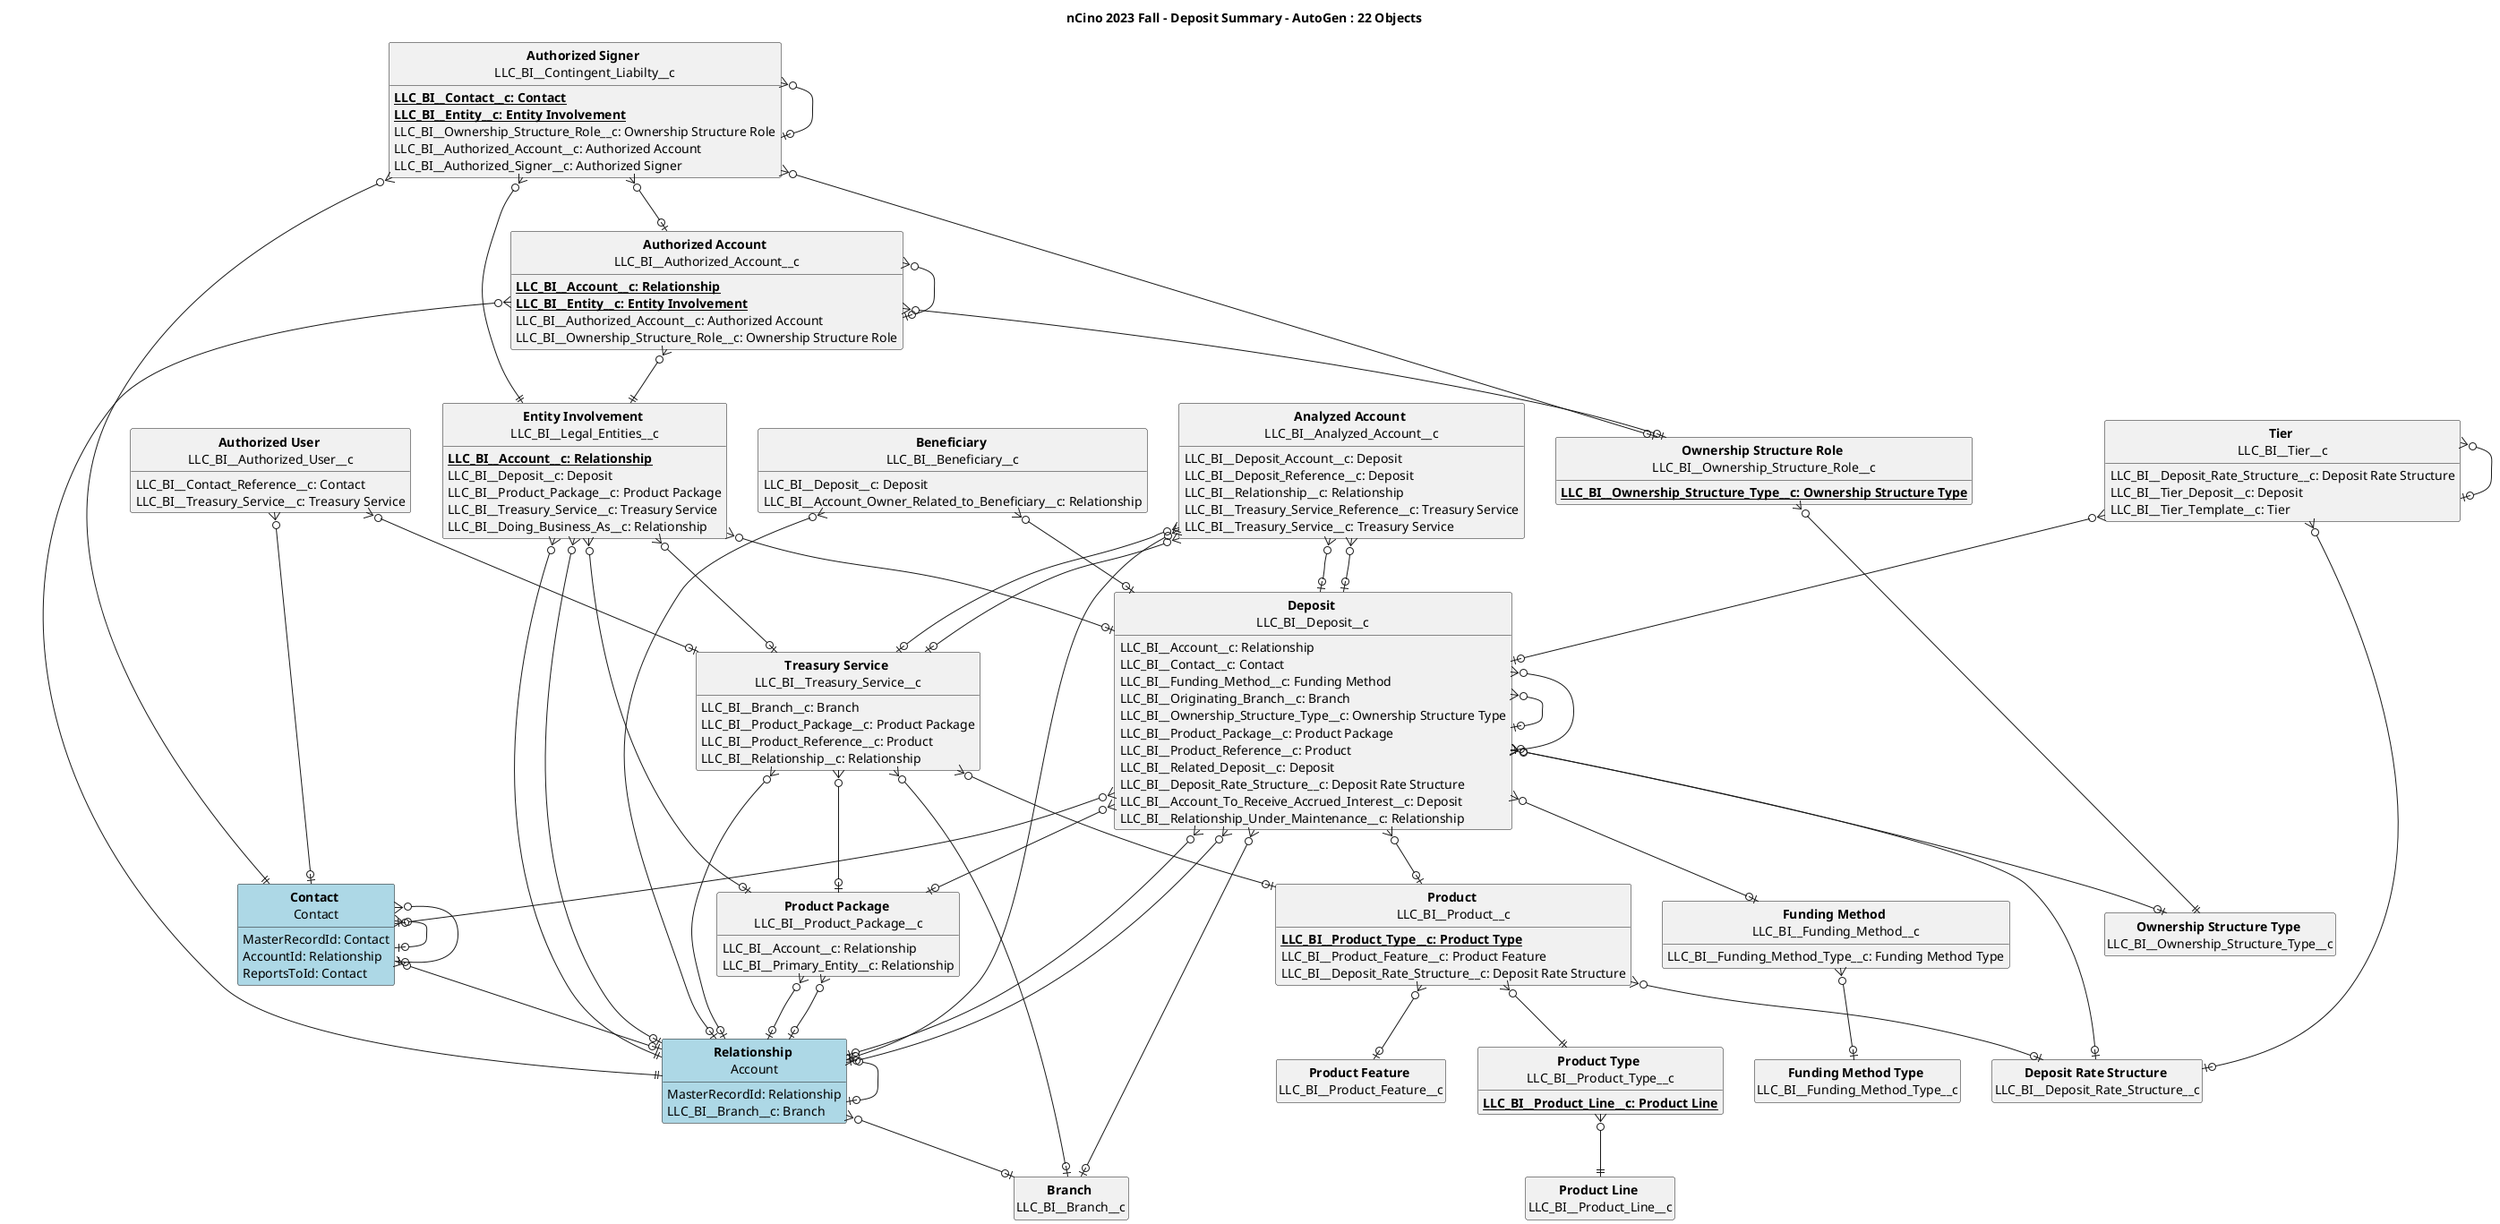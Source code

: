 @startuml
'https://plantuml.com/class-diagram

title nCino 2023 Fall - Deposit Summary - AutoGen : 22 Objects

'skinparam classBorderThickness 0

hide circle
hide empty methods
hide empty fields


entity ProductLine as "<b>Product Line</b> \nLLC_BI__Product_Line__c"  {
}
entity ProductType as "<b>Product Type</b> \nLLC_BI__Product_Type__c"  {
<u><b>LLC_BI__Product_Line__c: Product Line</b></u>
}
entity Product as "<b>Product</b> \nLLC_BI__Product__c"  {
<u><b>LLC_BI__Product_Type__c: Product Type</b></u>
LLC_BI__Product_Feature__c: Product Feature
LLC_BI__Deposit_Rate_Structure__c: Deposit Rate Structure
}
entity ProductFeature as "<b>Product Feature</b> \nLLC_BI__Product_Feature__c"  {
}
entity DepositRateStructure as "<b>Deposit Rate Structure</b> \nLLC_BI__Deposit_Rate_Structure__c"  {
}
entity Tier as "<b>Tier</b> \nLLC_BI__Tier__c"  {
LLC_BI__Deposit_Rate_Structure__c: Deposit Rate Structure
LLC_BI__Tier_Deposit__c: Deposit
LLC_BI__Tier_Template__c: Tier
}
entity TreasuryService as "<b>Treasury Service</b> \nLLC_BI__Treasury_Service__c"  {
LLC_BI__Branch__c: Branch
LLC_BI__Product_Package__c: Product Package
LLC_BI__Product_Reference__c: Product
LLC_BI__Relationship__c: Relationship
}
entity Deposit as "<b>Deposit</b> \nLLC_BI__Deposit__c"  {
LLC_BI__Account__c: Relationship
LLC_BI__Contact__c: Contact
LLC_BI__Funding_Method__c: Funding Method
LLC_BI__Originating_Branch__c: Branch
LLC_BI__Ownership_Structure_Type__c: Ownership Structure Type
LLC_BI__Product_Package__c: Product Package
LLC_BI__Product_Reference__c: Product
LLC_BI__Related_Deposit__c: Deposit
LLC_BI__Deposit_Rate_Structure__c: Deposit Rate Structure
LLC_BI__Account_To_Receive_Accrued_Interest__c: Deposit
LLC_BI__Relationship_Under_Maintenance__c: Relationship
}
entity FundingMethodType as "<b>Funding Method Type</b> \nLLC_BI__Funding_Method_Type__c"  {
}
entity FundingMethod as "<b>Funding Method</b> \nLLC_BI__Funding_Method__c"  {
LLC_BI__Funding_Method_Type__c: Funding Method Type
}
entity ProductPackage as "<b>Product Package</b> \nLLC_BI__Product_Package__c"  {
LLC_BI__Account__c: Relationship
LLC_BI__Primary_Entity__c: Relationship
}
entity Contact as "<b>Contact</b> \nContact" #lightblue {
MasterRecordId: Contact
AccountId: Relationship
ReportsToId: Contact
}
entity AuthorizedUser as "<b>Authorized User</b> \nLLC_BI__Authorized_User__c"  {
LLC_BI__Contact_Reference__c: Contact
LLC_BI__Treasury_Service__c: Treasury Service
}
entity OwnershipStructureType as "<b>Ownership Structure Type</b> \nLLC_BI__Ownership_Structure_Type__c"  {
}
entity Beneficiary as "<b>Beneficiary</b> \nLLC_BI__Beneficiary__c"  {
LLC_BI__Deposit__c: Deposit
LLC_BI__Account_Owner_Related_to_Beneficiary__c: Relationship
}
entity AnalyzedAccount as "<b>Analyzed Account</b> \nLLC_BI__Analyzed_Account__c"  {
LLC_BI__Deposit_Account__c: Deposit
LLC_BI__Deposit_Reference__c: Deposit
LLC_BI__Relationship__c: Relationship
LLC_BI__Treasury_Service_Reference__c: Treasury Service
LLC_BI__Treasury_Service__c: Treasury Service
}
entity AuthorizedSigner as "<b>Authorized Signer</b> \nLLC_BI__Contingent_Liabilty__c"  {
<u><b>LLC_BI__Contact__c: Contact</b></u>
<u><b>LLC_BI__Entity__c: Entity Involvement</b></u>
LLC_BI__Ownership_Structure_Role__c: Ownership Structure Role
LLC_BI__Authorized_Account__c: Authorized Account
LLC_BI__Authorized_Signer__c: Authorized Signer
}
entity OwnershipStructureRole as "<b>Ownership Structure Role</b> \nLLC_BI__Ownership_Structure_Role__c"  {
<u><b>LLC_BI__Ownership_Structure_Type__c: Ownership Structure Type</b></u>
}
entity AuthorizedAccount as "<b>Authorized Account</b> \nLLC_BI__Authorized_Account__c"  {
<u><b>LLC_BI__Account__c: Relationship</b></u>
<u><b>LLC_BI__Entity__c: Entity Involvement</b></u>
LLC_BI__Authorized_Account__c: Authorized Account
LLC_BI__Ownership_Structure_Role__c: Ownership Structure Role
}
entity Relationship as "<b>Relationship</b> \nAccount" #lightblue {
MasterRecordId: Relationship
LLC_BI__Branch__c: Branch
}
entity EntityInvolvement as "<b>Entity Involvement</b> \nLLC_BI__Legal_Entities__c"  {
<u><b>LLC_BI__Account__c: Relationship</b></u>
LLC_BI__Deposit__c: Deposit
LLC_BI__Product_Package__c: Product Package
LLC_BI__Treasury_Service__c: Treasury Service
LLC_BI__Doing_Business_As__c: Relationship
}
entity Branch as "<b>Branch</b> \nLLC_BI__Branch__c"  {
}

Relationship }o--o| Relationship
Relationship }o--o| Branch
FundingMethod }o--o| FundingMethodType
ProductPackage }o--o| Relationship
ProductPackage }o--o| Relationship
Deposit }o--o| Relationship
Deposit }o--o| Contact
Deposit }o--o| FundingMethod
Deposit }o--o| Branch
Deposit }o--o| OwnershipStructureType
Deposit }o--o| ProductPackage
Deposit }o--o| Product
Deposit }o--o| Deposit
Deposit }o--o| DepositRateStructure
Deposit }o--o| Deposit
Deposit }o--o| Relationship
ProductType }o--|| ProductLine
Product }o--|| ProductType
Product }o--o| ProductFeature
Product }o--o| DepositRateStructure
Contact }o--o| Contact
Contact }o--o| Relationship
Contact }o--o| Contact
AuthorizedAccount }o--|| Relationship
AuthorizedAccount }o--|| EntityInvolvement
AuthorizedAccount }o--o| AuthorizedAccount
AuthorizedAccount }o--o| OwnershipStructureRole
OwnershipStructureRole }o--|| OwnershipStructureType
TreasuryService }o--o| Branch
TreasuryService }o--o| ProductPackage
TreasuryService }o--o| Product
TreasuryService }o--o| Relationship
AnalyzedAccount }o--o| Deposit
AnalyzedAccount }o--o| Deposit
AnalyzedAccount }o--o| Relationship
AnalyzedAccount }o--o| TreasuryService
AnalyzedAccount }o--o| TreasuryService
Tier }o--o| DepositRateStructure
Tier }o--o| Deposit
Tier }o--o| Tier
Beneficiary }o--o| Deposit
Beneficiary }o--o| Relationship
EntityInvolvement }o--|| Relationship
EntityInvolvement }o--o| Deposit
EntityInvolvement }o--o| ProductPackage
EntityInvolvement }o--o| TreasuryService
EntityInvolvement }o--o| Relationship
AuthorizedSigner }o--|| Contact
AuthorizedSigner }o--|| EntityInvolvement
AuthorizedSigner }o--o| OwnershipStructureRole
AuthorizedSigner }o--o| AuthorizedAccount
AuthorizedSigner }o--o| AuthorizedSigner
AuthorizedUser }o--o| Contact
AuthorizedUser }o--o| TreasuryService

@enduml

